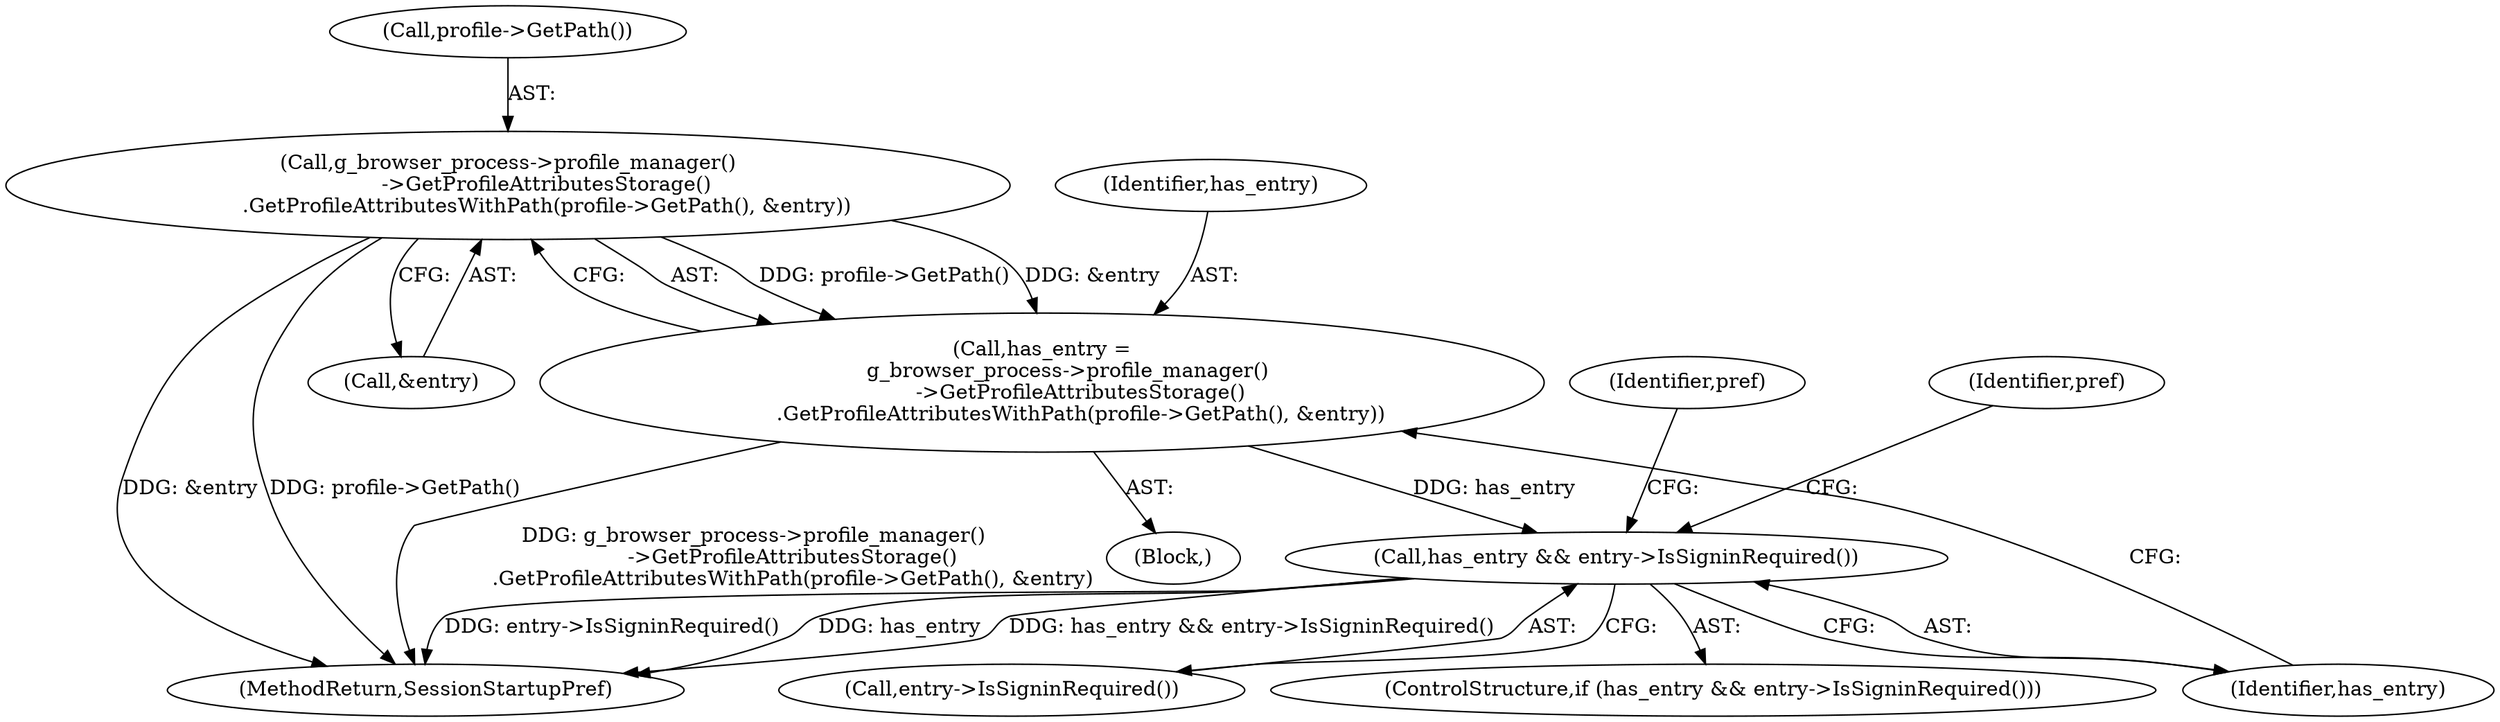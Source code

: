 digraph "0_Chrome_7a0dee9d17d0ee7fd1b40b017442f4952384a7c2@pointer" {
"1000159" [label="(Call,g_browser_process->profile_manager()\n            ->GetProfileAttributesStorage()\n            .GetProfileAttributesWithPath(profile->GetPath(), &entry))"];
"1000157" [label="(Call,has_entry =\n        g_browser_process->profile_manager()\n            ->GetProfileAttributesStorage()\n            .GetProfileAttributesWithPath(profile->GetPath(), &entry))"];
"1000164" [label="(Call,has_entry && entry->IsSigninRequired())"];
"1000161" [label="(Call,&entry)"];
"1000157" [label="(Call,has_entry =\n        g_browser_process->profile_manager()\n            ->GetProfileAttributesStorage()\n            .GetProfileAttributesWithPath(profile->GetPath(), &entry))"];
"1000176" [label="(Identifier,pref)"];
"1000151" [label="(Block,)"];
"1000159" [label="(Call,g_browser_process->profile_manager()\n            ->GetProfileAttributesStorage()\n            .GetProfileAttributesWithPath(profile->GetPath(), &entry))"];
"1000166" [label="(Call,entry->IsSigninRequired())"];
"1000164" [label="(Call,has_entry && entry->IsSigninRequired())"];
"1000163" [label="(ControlStructure,if (has_entry && entry->IsSigninRequired()))"];
"1000160" [label="(Call,profile->GetPath())"];
"1000169" [label="(Identifier,pref)"];
"1000158" [label="(Identifier,has_entry)"];
"1000190" [label="(MethodReturn,SessionStartupPref)"];
"1000165" [label="(Identifier,has_entry)"];
"1000159" -> "1000157"  [label="AST: "];
"1000159" -> "1000161"  [label="CFG: "];
"1000160" -> "1000159"  [label="AST: "];
"1000161" -> "1000159"  [label="AST: "];
"1000157" -> "1000159"  [label="CFG: "];
"1000159" -> "1000190"  [label="DDG: profile->GetPath()"];
"1000159" -> "1000190"  [label="DDG: &entry"];
"1000159" -> "1000157"  [label="DDG: profile->GetPath()"];
"1000159" -> "1000157"  [label="DDG: &entry"];
"1000157" -> "1000151"  [label="AST: "];
"1000158" -> "1000157"  [label="AST: "];
"1000165" -> "1000157"  [label="CFG: "];
"1000157" -> "1000190"  [label="DDG: g_browser_process->profile_manager()\n            ->GetProfileAttributesStorage()\n            .GetProfileAttributesWithPath(profile->GetPath(), &entry)"];
"1000157" -> "1000164"  [label="DDG: has_entry"];
"1000164" -> "1000163"  [label="AST: "];
"1000164" -> "1000165"  [label="CFG: "];
"1000164" -> "1000166"  [label="CFG: "];
"1000165" -> "1000164"  [label="AST: "];
"1000166" -> "1000164"  [label="AST: "];
"1000169" -> "1000164"  [label="CFG: "];
"1000176" -> "1000164"  [label="CFG: "];
"1000164" -> "1000190"  [label="DDG: has_entry"];
"1000164" -> "1000190"  [label="DDG: has_entry && entry->IsSigninRequired()"];
"1000164" -> "1000190"  [label="DDG: entry->IsSigninRequired()"];
}
